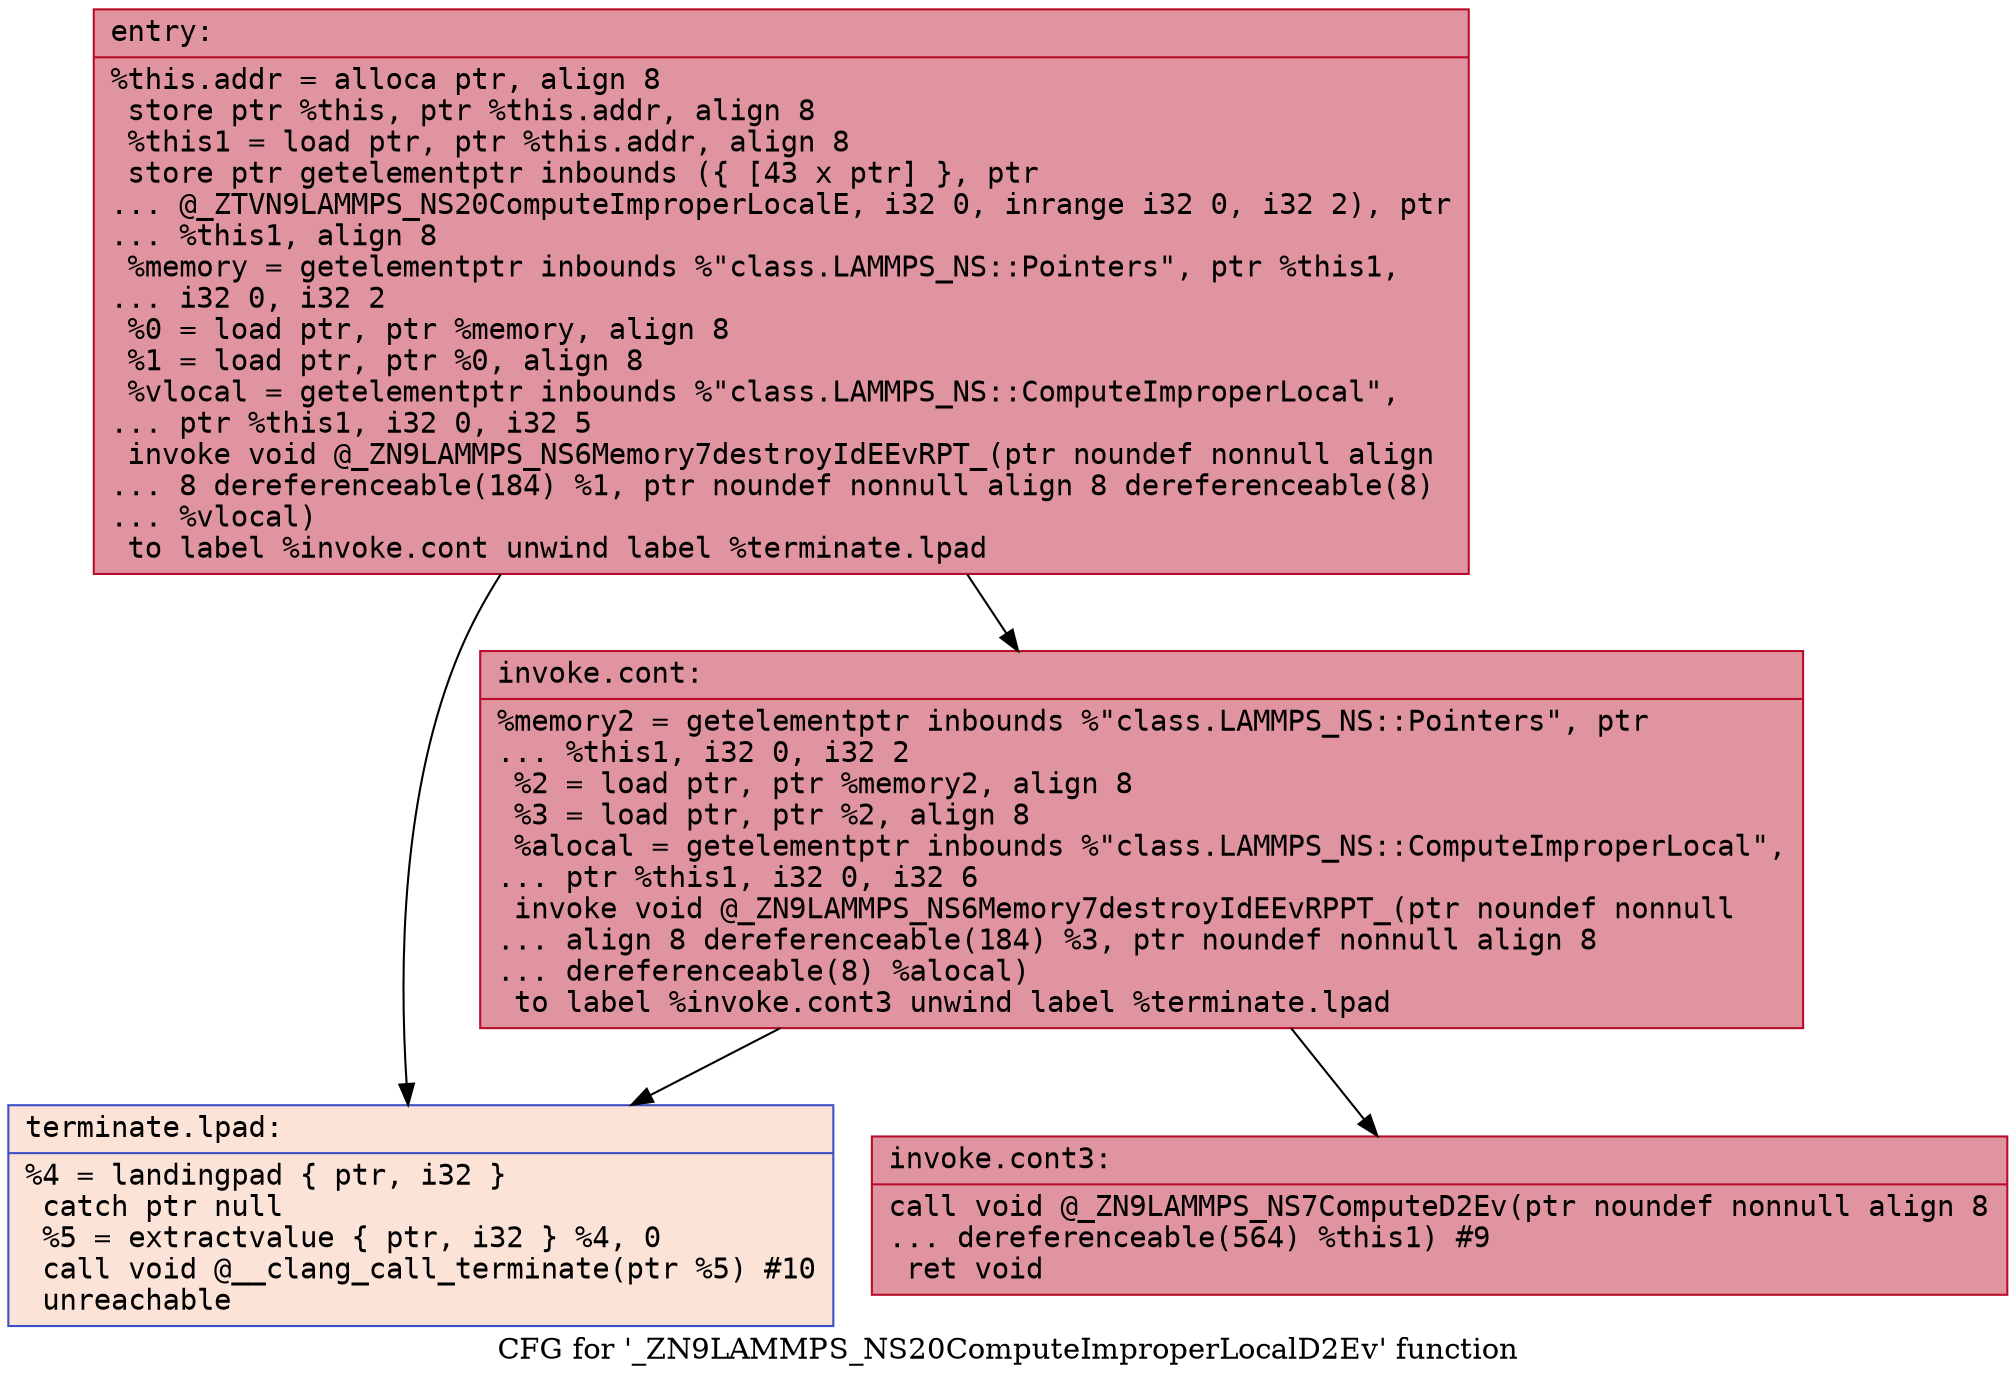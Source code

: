 digraph "CFG for '_ZN9LAMMPS_NS20ComputeImproperLocalD2Ev' function" {
	label="CFG for '_ZN9LAMMPS_NS20ComputeImproperLocalD2Ev' function";

	Node0x55f8fb4850c0 [shape=record,color="#b70d28ff", style=filled, fillcolor="#b70d2870" fontname="Courier",label="{entry:\l|  %this.addr = alloca ptr, align 8\l  store ptr %this, ptr %this.addr, align 8\l  %this1 = load ptr, ptr %this.addr, align 8\l  store ptr getelementptr inbounds (\{ [43 x ptr] \}, ptr\l... @_ZTVN9LAMMPS_NS20ComputeImproperLocalE, i32 0, inrange i32 0, i32 2), ptr\l... %this1, align 8\l  %memory = getelementptr inbounds %\"class.LAMMPS_NS::Pointers\", ptr %this1,\l... i32 0, i32 2\l  %0 = load ptr, ptr %memory, align 8\l  %1 = load ptr, ptr %0, align 8\l  %vlocal = getelementptr inbounds %\"class.LAMMPS_NS::ComputeImproperLocal\",\l... ptr %this1, i32 0, i32 5\l  invoke void @_ZN9LAMMPS_NS6Memory7destroyIdEEvRPT_(ptr noundef nonnull align\l... 8 dereferenceable(184) %1, ptr noundef nonnull align 8 dereferenceable(8)\l... %vlocal)\l          to label %invoke.cont unwind label %terminate.lpad\l}"];
	Node0x55f8fb4850c0 -> Node0x55f8fb485440[tooltip="entry -> invoke.cont\nProbability 100.00%" ];
	Node0x55f8fb4850c0 -> Node0x55f8fb485490[tooltip="entry -> terminate.lpad\nProbability 0.00%" ];
	Node0x55f8fb485440 [shape=record,color="#b70d28ff", style=filled, fillcolor="#b70d2870" fontname="Courier",label="{invoke.cont:\l|  %memory2 = getelementptr inbounds %\"class.LAMMPS_NS::Pointers\", ptr\l... %this1, i32 0, i32 2\l  %2 = load ptr, ptr %memory2, align 8\l  %3 = load ptr, ptr %2, align 8\l  %alocal = getelementptr inbounds %\"class.LAMMPS_NS::ComputeImproperLocal\",\l... ptr %this1, i32 0, i32 6\l  invoke void @_ZN9LAMMPS_NS6Memory7destroyIdEEvRPPT_(ptr noundef nonnull\l... align 8 dereferenceable(184) %3, ptr noundef nonnull align 8\l... dereferenceable(8) %alocal)\l          to label %invoke.cont3 unwind label %terminate.lpad\l}"];
	Node0x55f8fb485440 -> Node0x55f8fb4858d0[tooltip="invoke.cont -> invoke.cont3\nProbability 100.00%" ];
	Node0x55f8fb485440 -> Node0x55f8fb485490[tooltip="invoke.cont -> terminate.lpad\nProbability 0.00%" ];
	Node0x55f8fb4858d0 [shape=record,color="#b70d28ff", style=filled, fillcolor="#b70d2870" fontname="Courier",label="{invoke.cont3:\l|  call void @_ZN9LAMMPS_NS7ComputeD2Ev(ptr noundef nonnull align 8\l... dereferenceable(564) %this1) #9\l  ret void\l}"];
	Node0x55f8fb485490 [shape=record,color="#3d50c3ff", style=filled, fillcolor="#f6bfa670" fontname="Courier",label="{terminate.lpad:\l|  %4 = landingpad \{ ptr, i32 \}\l          catch ptr null\l  %5 = extractvalue \{ ptr, i32 \} %4, 0\l  call void @__clang_call_terminate(ptr %5) #10\l  unreachable\l}"];
}
